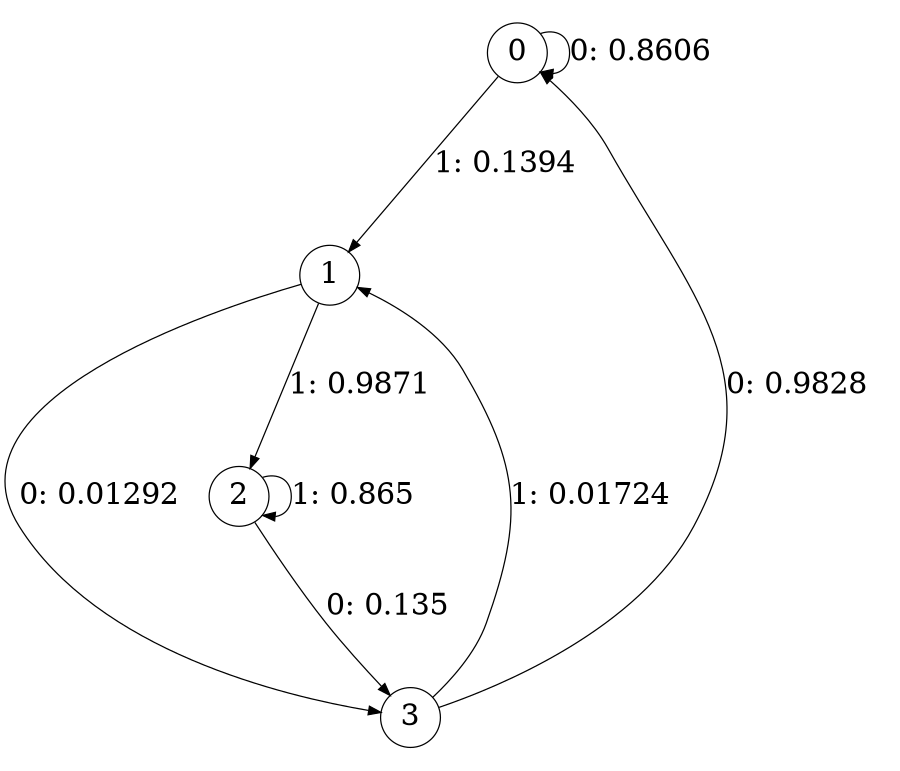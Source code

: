 digraph "ch3_both_short_L2" {
size = "6,8.5";
ratio = "fill";
node [shape = circle];
node [fontsize = 24];
edge [fontsize = 24];
0 -> 0 [label = "0: 0.8606   "];
0 -> 1 [label = "1: 0.1394   "];
1 -> 3 [label = "0: 0.01292  "];
1 -> 2 [label = "1: 0.9871   "];
2 -> 3 [label = "0: 0.135    "];
2 -> 2 [label = "1: 0.865    "];
3 -> 0 [label = "0: 0.9828   "];
3 -> 1 [label = "1: 0.01724  "];
}